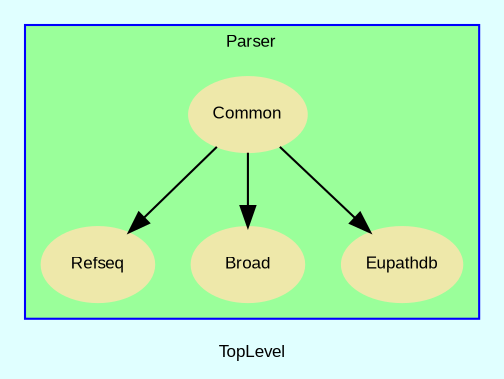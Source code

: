 digraph TopLevel {
    label = "TopLevel"
    compound = true
    fontname = Arial
    fontsize = 8
    bgcolor = lightcyan1
    node [
        color = black,
        fontname = Arial,
        fontsize = 8
    ]

    Parser__Common -> Parser__Refseq [

    ]

    Parser__Common -> Parser__Broad [

    ]

    Parser__Common -> Parser__Eupathdb [

    ]

    subgraph cluster_Parser {
        label = "Parser"
        fillcolor = palegreen1
        URL = "classes/Parser.html"
        color = blue
        fontname = Arial
        style = filled
        Parser [
            shape = plaintext,
            height = 0.01,
            width = 0.01,
            label = ""
        ]

        Parser__Common [
            fontcolor = black,
            shape = ellipse,
            URL = "classes/Parser/Common.html",
            color = palegoldenrod,
            style = filled,
            label = "Common"
        ]

        Parser__Refseq [
            fontcolor = black,
            shape = ellipse,
            URL = "classes/Parser/Refseq.html",
            color = palegoldenrod,
            style = filled,
            label = "Refseq"
        ]

        Parser__Broad [
            fontcolor = black,
            shape = ellipse,
            URL = "classes/Parser/Broad.html",
            color = palegoldenrod,
            style = filled,
            label = "Broad"
        ]

        Parser__Eupathdb [
            fontcolor = black,
            shape = ellipse,
            URL = "classes/Parser/Eupathdb.html",
            color = palegoldenrod,
            style = filled,
            label = "Eupathdb"
        ]

    }

}

